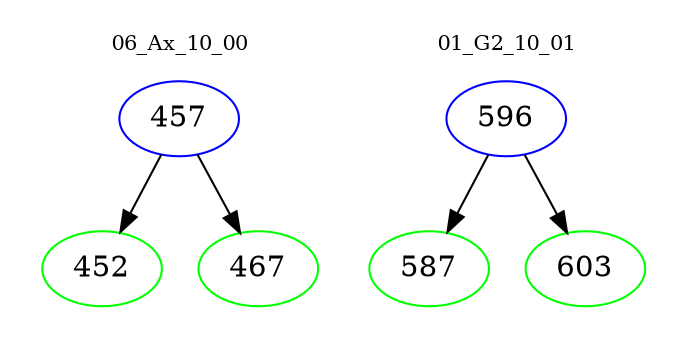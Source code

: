 digraph{
subgraph cluster_0 {
color = white
label = "06_Ax_10_00";
fontsize=10;
T0_457 [label="457", color="blue"]
T0_457 -> T0_452 [color="black"]
T0_452 [label="452", color="green"]
T0_457 -> T0_467 [color="black"]
T0_467 [label="467", color="green"]
}
subgraph cluster_1 {
color = white
label = "01_G2_10_01";
fontsize=10;
T1_596 [label="596", color="blue"]
T1_596 -> T1_587 [color="black"]
T1_587 [label="587", color="green"]
T1_596 -> T1_603 [color="black"]
T1_603 [label="603", color="green"]
}
}
